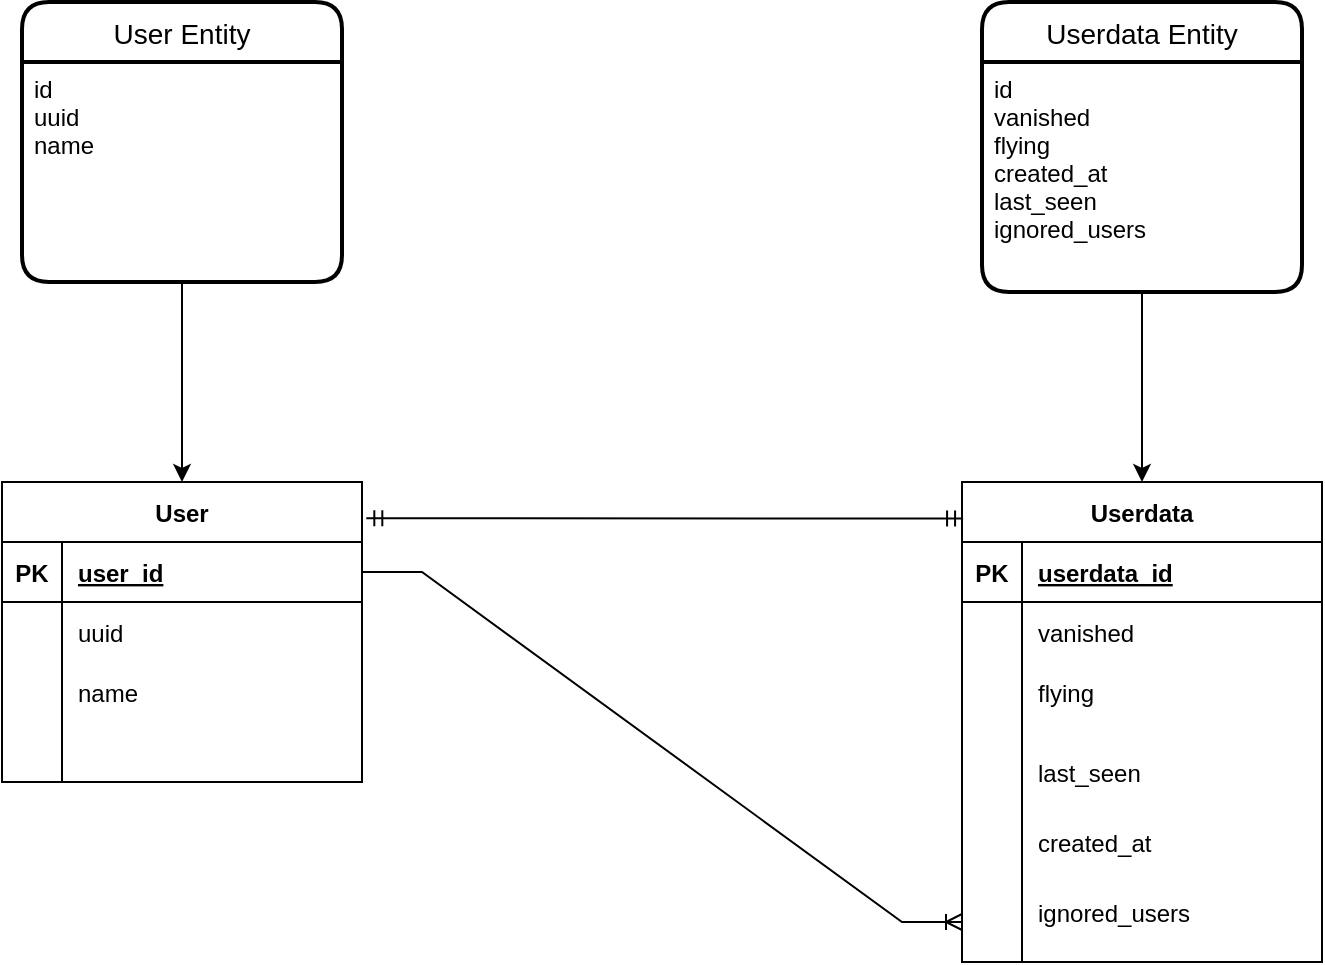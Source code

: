 <mxfile version="20.5.0" type="gitlab">
  <diagram id="5m_E6LEO_vkzleVQpgU-" name="Page-1">
    <mxGraphModel dx="1965" dy="573" grid="1" gridSize="10" guides="1" tooltips="1" connect="1" arrows="1" fold="1" page="1" pageScale="1" pageWidth="827" pageHeight="1169" math="0" shadow="0">
      <root>
        <mxCell id="0" />
        <mxCell id="1" parent="0" />
        <mxCell id="jXIUKjemqL-6AIh4mGjl-120" value="User" style="shape=table;startSize=30;container=1;collapsible=1;childLayout=tableLayout;fixedRows=1;rowLines=0;fontStyle=1;align=center;resizeLast=1;" vertex="1" parent="1">
          <mxGeometry x="-740" y="280" width="180" height="150" as="geometry" />
        </mxCell>
        <mxCell id="jXIUKjemqL-6AIh4mGjl-121" value="" style="shape=tableRow;horizontal=0;startSize=0;swimlaneHead=0;swimlaneBody=0;fillColor=none;collapsible=0;dropTarget=0;points=[[0,0.5],[1,0.5]];portConstraint=eastwest;top=0;left=0;right=0;bottom=1;" vertex="1" parent="jXIUKjemqL-6AIh4mGjl-120">
          <mxGeometry y="30" width="180" height="30" as="geometry" />
        </mxCell>
        <mxCell id="jXIUKjemqL-6AIh4mGjl-122" value="PK" style="shape=partialRectangle;connectable=0;fillColor=none;top=0;left=0;bottom=0;right=0;fontStyle=1;overflow=hidden;" vertex="1" parent="jXIUKjemqL-6AIh4mGjl-121">
          <mxGeometry width="30" height="30" as="geometry">
            <mxRectangle width="30" height="30" as="alternateBounds" />
          </mxGeometry>
        </mxCell>
        <mxCell id="jXIUKjemqL-6AIh4mGjl-123" value="user_id" style="shape=partialRectangle;connectable=0;fillColor=none;top=0;left=0;bottom=0;right=0;align=left;spacingLeft=6;fontStyle=5;overflow=hidden;" vertex="1" parent="jXIUKjemqL-6AIh4mGjl-121">
          <mxGeometry x="30" width="150" height="30" as="geometry">
            <mxRectangle width="150" height="30" as="alternateBounds" />
          </mxGeometry>
        </mxCell>
        <mxCell id="jXIUKjemqL-6AIh4mGjl-124" value="" style="shape=tableRow;horizontal=0;startSize=0;swimlaneHead=0;swimlaneBody=0;fillColor=none;collapsible=0;dropTarget=0;points=[[0,0.5],[1,0.5]];portConstraint=eastwest;top=0;left=0;right=0;bottom=0;" vertex="1" parent="jXIUKjemqL-6AIh4mGjl-120">
          <mxGeometry y="60" width="180" height="30" as="geometry" />
        </mxCell>
        <mxCell id="jXIUKjemqL-6AIh4mGjl-125" value="" style="shape=partialRectangle;connectable=0;fillColor=none;top=0;left=0;bottom=0;right=0;editable=1;overflow=hidden;" vertex="1" parent="jXIUKjemqL-6AIh4mGjl-124">
          <mxGeometry width="30" height="30" as="geometry">
            <mxRectangle width="30" height="30" as="alternateBounds" />
          </mxGeometry>
        </mxCell>
        <mxCell id="jXIUKjemqL-6AIh4mGjl-126" value="uuid" style="shape=partialRectangle;connectable=0;fillColor=none;top=0;left=0;bottom=0;right=0;align=left;spacingLeft=6;overflow=hidden;" vertex="1" parent="jXIUKjemqL-6AIh4mGjl-124">
          <mxGeometry x="30" width="150" height="30" as="geometry">
            <mxRectangle width="150" height="30" as="alternateBounds" />
          </mxGeometry>
        </mxCell>
        <mxCell id="jXIUKjemqL-6AIh4mGjl-127" value="" style="shape=tableRow;horizontal=0;startSize=0;swimlaneHead=0;swimlaneBody=0;fillColor=none;collapsible=0;dropTarget=0;points=[[0,0.5],[1,0.5]];portConstraint=eastwest;top=0;left=0;right=0;bottom=0;" vertex="1" parent="jXIUKjemqL-6AIh4mGjl-120">
          <mxGeometry y="90" width="180" height="30" as="geometry" />
        </mxCell>
        <mxCell id="jXIUKjemqL-6AIh4mGjl-128" value="" style="shape=partialRectangle;connectable=0;fillColor=none;top=0;left=0;bottom=0;right=0;editable=1;overflow=hidden;" vertex="1" parent="jXIUKjemqL-6AIh4mGjl-127">
          <mxGeometry width="30" height="30" as="geometry">
            <mxRectangle width="30" height="30" as="alternateBounds" />
          </mxGeometry>
        </mxCell>
        <mxCell id="jXIUKjemqL-6AIh4mGjl-129" value="name" style="shape=partialRectangle;connectable=0;fillColor=none;top=0;left=0;bottom=0;right=0;align=left;spacingLeft=6;overflow=hidden;" vertex="1" parent="jXIUKjemqL-6AIh4mGjl-127">
          <mxGeometry x="30" width="150" height="30" as="geometry">
            <mxRectangle width="150" height="30" as="alternateBounds" />
          </mxGeometry>
        </mxCell>
        <mxCell id="jXIUKjemqL-6AIh4mGjl-130" value="" style="shape=tableRow;horizontal=0;startSize=0;swimlaneHead=0;swimlaneBody=0;fillColor=none;collapsible=0;dropTarget=0;points=[[0,0.5],[1,0.5]];portConstraint=eastwest;top=0;left=0;right=0;bottom=0;" vertex="1" parent="jXIUKjemqL-6AIh4mGjl-120">
          <mxGeometry y="120" width="180" height="30" as="geometry" />
        </mxCell>
        <mxCell id="jXIUKjemqL-6AIh4mGjl-131" value="" style="shape=partialRectangle;connectable=0;fillColor=none;top=0;left=0;bottom=0;right=0;editable=1;overflow=hidden;" vertex="1" parent="jXIUKjemqL-6AIh4mGjl-130">
          <mxGeometry width="30" height="30" as="geometry">
            <mxRectangle width="30" height="30" as="alternateBounds" />
          </mxGeometry>
        </mxCell>
        <mxCell id="jXIUKjemqL-6AIh4mGjl-132" value="" style="shape=partialRectangle;connectable=0;fillColor=none;top=0;left=0;bottom=0;right=0;align=left;spacingLeft=6;overflow=hidden;" vertex="1" parent="jXIUKjemqL-6AIh4mGjl-130">
          <mxGeometry x="30" width="150" height="30" as="geometry">
            <mxRectangle width="150" height="30" as="alternateBounds" />
          </mxGeometry>
        </mxCell>
        <mxCell id="jXIUKjemqL-6AIh4mGjl-181" value="Userdata Entity" style="swimlane;childLayout=stackLayout;horizontal=1;startSize=30;horizontalStack=0;rounded=1;fontSize=14;fontStyle=0;strokeWidth=2;resizeParent=0;resizeLast=1;shadow=0;dashed=0;align=center;" vertex="1" parent="1">
          <mxGeometry x="-250" y="40" width="160" height="145" as="geometry" />
        </mxCell>
        <mxCell id="jXIUKjemqL-6AIh4mGjl-182" value="id&#xa;vanished&#xa;flying&#xa;created_at&#xa;last_seen&#xa;ignored_users&#xa;" style="align=left;strokeColor=none;fillColor=none;spacingLeft=4;fontSize=12;verticalAlign=top;resizable=0;rotatable=0;part=1;" vertex="1" parent="jXIUKjemqL-6AIh4mGjl-181">
          <mxGeometry y="30" width="160" height="115" as="geometry" />
        </mxCell>
        <mxCell id="jXIUKjemqL-6AIh4mGjl-187" value="User Entity" style="swimlane;childLayout=stackLayout;horizontal=1;startSize=30;horizontalStack=0;rounded=1;fontSize=14;fontStyle=0;strokeWidth=2;resizeParent=0;resizeLast=1;shadow=0;dashed=0;align=center;" vertex="1" parent="1">
          <mxGeometry x="-730" y="40" width="160" height="140" as="geometry" />
        </mxCell>
        <mxCell id="jXIUKjemqL-6AIh4mGjl-188" value="id&#xa;uuid&#xa;name&#xa;" style="align=left;strokeColor=none;fillColor=none;spacingLeft=4;fontSize=12;verticalAlign=top;resizable=0;rotatable=0;part=1;" vertex="1" parent="jXIUKjemqL-6AIh4mGjl-187">
          <mxGeometry y="30" width="160" height="110" as="geometry" />
        </mxCell>
        <mxCell id="jXIUKjemqL-6AIh4mGjl-190" style="edgeStyle=orthogonalEdgeStyle;rounded=0;orthogonalLoop=1;jettySize=auto;html=1;" edge="1" parent="1" source="jXIUKjemqL-6AIh4mGjl-188" target="jXIUKjemqL-6AIh4mGjl-120">
          <mxGeometry relative="1" as="geometry" />
        </mxCell>
        <mxCell id="jXIUKjemqL-6AIh4mGjl-248" value="Userdata" style="shape=table;startSize=30;container=1;collapsible=1;childLayout=tableLayout;fixedRows=1;rowLines=0;fontStyle=1;align=center;resizeLast=1;fillStyle=auto;fillColor=none;" vertex="1" parent="1">
          <mxGeometry x="-260" y="280" width="180" height="240" as="geometry" />
        </mxCell>
        <mxCell id="jXIUKjemqL-6AIh4mGjl-249" value="" style="shape=tableRow;horizontal=0;startSize=0;swimlaneHead=0;swimlaneBody=0;fillColor=none;collapsible=0;dropTarget=0;points=[[0,0.5],[1,0.5]];portConstraint=eastwest;top=0;left=0;right=0;bottom=1;fillStyle=auto;sketch=0;shadow=0;rounded=0;swimlaneFillColor=none;perimeterSpacing=0;" vertex="1" parent="jXIUKjemqL-6AIh4mGjl-248">
          <mxGeometry y="30" width="180" height="30" as="geometry" />
        </mxCell>
        <mxCell id="jXIUKjemqL-6AIh4mGjl-250" value="PK" style="shape=partialRectangle;connectable=0;fillColor=none;top=0;left=0;bottom=0;right=0;fontStyle=1;overflow=hidden;fillStyle=auto;" vertex="1" parent="jXIUKjemqL-6AIh4mGjl-249">
          <mxGeometry width="30" height="30" as="geometry">
            <mxRectangle width="30" height="30" as="alternateBounds" />
          </mxGeometry>
        </mxCell>
        <mxCell id="jXIUKjemqL-6AIh4mGjl-251" value="userdata_id" style="shape=partialRectangle;connectable=0;fillColor=none;top=0;left=0;bottom=0;right=0;align=left;spacingLeft=6;fontStyle=5;overflow=hidden;fillStyle=auto;" vertex="1" parent="jXIUKjemqL-6AIh4mGjl-249">
          <mxGeometry x="30" width="150" height="30" as="geometry">
            <mxRectangle width="150" height="30" as="alternateBounds" />
          </mxGeometry>
        </mxCell>
        <mxCell id="jXIUKjemqL-6AIh4mGjl-252" value="" style="shape=tableRow;horizontal=0;startSize=0;swimlaneHead=0;swimlaneBody=0;fillColor=none;collapsible=0;dropTarget=0;points=[[0,0.5],[1,0.5]];portConstraint=eastwest;top=0;left=0;right=0;bottom=0;fillStyle=auto;" vertex="1" parent="jXIUKjemqL-6AIh4mGjl-248">
          <mxGeometry y="60" width="180" height="30" as="geometry" />
        </mxCell>
        <mxCell id="jXIUKjemqL-6AIh4mGjl-253" value="" style="shape=partialRectangle;connectable=0;fillColor=none;top=0;left=0;bottom=0;right=0;editable=1;overflow=hidden;fillStyle=auto;" vertex="1" parent="jXIUKjemqL-6AIh4mGjl-252">
          <mxGeometry width="30" height="30" as="geometry">
            <mxRectangle width="30" height="30" as="alternateBounds" />
          </mxGeometry>
        </mxCell>
        <mxCell id="jXIUKjemqL-6AIh4mGjl-254" value="vanished" style="shape=partialRectangle;connectable=0;fillColor=none;top=0;left=0;bottom=0;right=0;align=left;spacingLeft=6;overflow=hidden;fillStyle=auto;" vertex="1" parent="jXIUKjemqL-6AIh4mGjl-252">
          <mxGeometry x="30" width="150" height="30" as="geometry">
            <mxRectangle width="150" height="30" as="alternateBounds" />
          </mxGeometry>
        </mxCell>
        <mxCell id="jXIUKjemqL-6AIh4mGjl-255" value="" style="shape=tableRow;horizontal=0;startSize=0;swimlaneHead=0;swimlaneBody=0;fillColor=none;collapsible=0;dropTarget=0;points=[[0,0.5],[1,0.5]];portConstraint=eastwest;top=0;left=0;right=0;bottom=0;fillStyle=auto;" vertex="1" parent="jXIUKjemqL-6AIh4mGjl-248">
          <mxGeometry y="90" width="180" height="30" as="geometry" />
        </mxCell>
        <mxCell id="jXIUKjemqL-6AIh4mGjl-256" value="" style="shape=partialRectangle;connectable=0;fillColor=none;top=0;left=0;bottom=0;right=0;editable=1;overflow=hidden;fillStyle=auto;" vertex="1" parent="jXIUKjemqL-6AIh4mGjl-255">
          <mxGeometry width="30" height="30" as="geometry">
            <mxRectangle width="30" height="30" as="alternateBounds" />
          </mxGeometry>
        </mxCell>
        <mxCell id="jXIUKjemqL-6AIh4mGjl-257" value="flying" style="shape=partialRectangle;connectable=0;fillColor=none;top=0;left=0;bottom=0;right=0;align=left;spacingLeft=6;overflow=hidden;fillStyle=auto;" vertex="1" parent="jXIUKjemqL-6AIh4mGjl-255">
          <mxGeometry x="30" width="150" height="30" as="geometry">
            <mxRectangle width="150" height="30" as="alternateBounds" />
          </mxGeometry>
        </mxCell>
        <mxCell id="jXIUKjemqL-6AIh4mGjl-258" value="" style="shape=tableRow;horizontal=0;startSize=0;swimlaneHead=0;swimlaneBody=0;fillColor=none;collapsible=0;dropTarget=0;points=[[0,0.5],[1,0.5]];portConstraint=eastwest;top=0;left=0;right=0;bottom=0;fillStyle=auto;" vertex="1" parent="jXIUKjemqL-6AIh4mGjl-248">
          <mxGeometry y="120" width="180" height="120" as="geometry" />
        </mxCell>
        <mxCell id="jXIUKjemqL-6AIh4mGjl-259" value="" style="shape=partialRectangle;connectable=0;fillColor=none;top=0;left=0;bottom=0;right=0;editable=1;overflow=hidden;fillStyle=auto;" vertex="1" parent="jXIUKjemqL-6AIh4mGjl-258">
          <mxGeometry width="30" height="120" as="geometry">
            <mxRectangle width="30" height="120" as="alternateBounds" />
          </mxGeometry>
        </mxCell>
        <mxCell id="jXIUKjemqL-6AIh4mGjl-260" value="created_at" style="shape=partialRectangle;connectable=0;fillColor=none;top=0;left=0;bottom=0;right=0;align=left;spacingLeft=6;overflow=hidden;fillStyle=auto;" vertex="1" parent="jXIUKjemqL-6AIh4mGjl-258">
          <mxGeometry x="30" width="150" height="120" as="geometry">
            <mxRectangle width="150" height="120" as="alternateBounds" />
          </mxGeometry>
        </mxCell>
        <mxCell id="jXIUKjemqL-6AIh4mGjl-263" value="last_seen" style="shape=partialRectangle;connectable=0;fillColor=none;top=0;left=0;bottom=0;right=0;align=left;spacingLeft=6;overflow=hidden;fillStyle=auto;" vertex="1" parent="1">
          <mxGeometry x="-230" y="410" width="150" height="30" as="geometry">
            <mxRectangle width="150" height="30" as="alternateBounds" />
          </mxGeometry>
        </mxCell>
        <mxCell id="jXIUKjemqL-6AIh4mGjl-264" value="ignored_users" style="shape=partialRectangle;connectable=0;fillColor=none;top=0;left=0;bottom=0;right=0;align=left;spacingLeft=6;overflow=hidden;fillStyle=auto;" vertex="1" parent="1">
          <mxGeometry x="-230" y="480" width="150" height="30" as="geometry">
            <mxRectangle width="150" height="30" as="alternateBounds" />
          </mxGeometry>
        </mxCell>
        <mxCell id="jXIUKjemqL-6AIh4mGjl-265" style="edgeStyle=orthogonalEdgeStyle;rounded=0;orthogonalLoop=1;jettySize=auto;html=1;entryX=0.5;entryY=0;entryDx=0;entryDy=0;" edge="1" parent="1" source="jXIUKjemqL-6AIh4mGjl-182" target="jXIUKjemqL-6AIh4mGjl-248">
          <mxGeometry relative="1" as="geometry" />
        </mxCell>
        <mxCell id="jXIUKjemqL-6AIh4mGjl-287" value="" style="edgeStyle=entityRelationEdgeStyle;fontSize=12;html=1;endArrow=ERoneToMany;rounded=0;exitX=1;exitY=0.5;exitDx=0;exitDy=0;" edge="1" parent="1" source="jXIUKjemqL-6AIh4mGjl-121">
          <mxGeometry width="100" height="100" relative="1" as="geometry">
            <mxPoint x="-360" y="600" as="sourcePoint" />
            <mxPoint x="-260" y="500" as="targetPoint" />
          </mxGeometry>
        </mxCell>
        <mxCell id="jXIUKjemqL-6AIh4mGjl-288" value="" style="edgeStyle=entityRelationEdgeStyle;fontSize=12;html=1;endArrow=ERmandOne;startArrow=ERmandOne;rounded=0;entryX=0.003;entryY=0.076;entryDx=0;entryDy=0;entryPerimeter=0;exitX=1.012;exitY=0.121;exitDx=0;exitDy=0;exitPerimeter=0;" edge="1" parent="1" source="jXIUKjemqL-6AIh4mGjl-120" target="jXIUKjemqL-6AIh4mGjl-248">
          <mxGeometry width="100" height="100" relative="1" as="geometry">
            <mxPoint x="-560" y="290" as="sourcePoint" />
            <mxPoint x="-260" y="290" as="targetPoint" />
          </mxGeometry>
        </mxCell>
      </root>
    </mxGraphModel>
  </diagram>
</mxfile>
